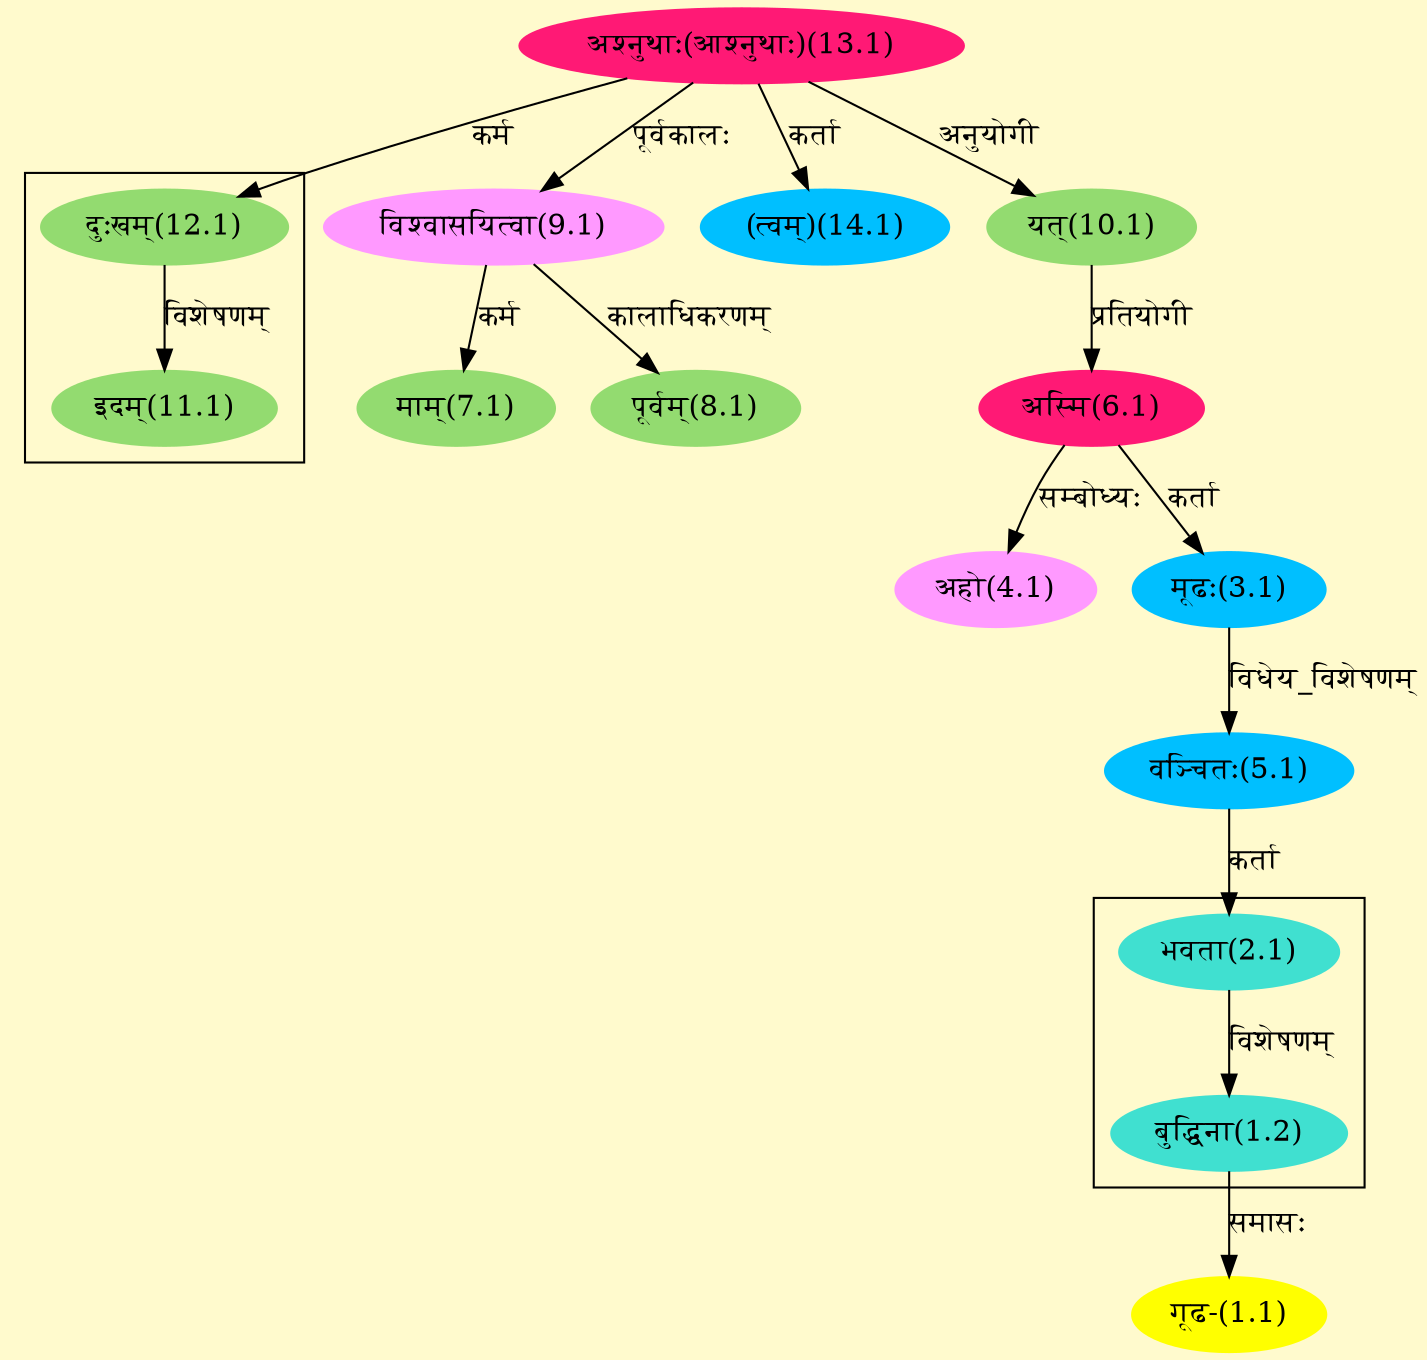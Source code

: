 digraph G{
rankdir=BT;
 compound=true;
 bgcolor="lemonchiffon1";

subgraph cluster_1{
Node1_2 [style=filled, color="#40E0D0" label = "बुद्धिना(1.2)"]
Node2_1 [style=filled, color="#40E0D0" label = "भवता(2.1)"]

}

subgraph cluster_2{
Node11_1 [style=filled, color="#93DB70" label = "इदम्(11.1)"]
Node12_1 [style=filled, color="#93DB70" label = "दुःखम्(12.1)"]

}
Node1_1 [style=filled, color="#FFFF00" label = "गूढ-(1.1)"]
Node1_2 [style=filled, color="#40E0D0" label = "बुद्धिना(1.2)"]
Node2_1 [style=filled, color="#40E0D0" label = "भवता(2.1)"]
Node5_1 [style=filled, color="#00BFFF" label = "वञ्चितः(5.1)"]
Node3_1 [style=filled, color="#00BFFF" label = "मूढः(3.1)"]
Node6_1 [style=filled, color="#FF1975" label = "अस्मि(6.1)"]
Node4_1 [style=filled, color="#FF99FF" label = "अहो(4.1)"]
Node10_1 [style=filled, color="#93DB70" label = "यत्(10.1)"]
Node7_1 [style=filled, color="#93DB70" label = "माम्(7.1)"]
Node9_1 [style=filled, color="#FF99FF" label = "विश्वासयित्वा(9.1)"]
Node8_1 [style=filled, color="#93DB70" label = "पूर्वम्(8.1)"]
Node13_1 [style=filled, color="#FF1975" label = "अश्नुथाः(आश्नुथाः)(13.1)"]
Node12_1 [style=filled, color="#93DB70" label = "दुःखम्(12.1)"]
Node14_1 [style=filled, color="#00BFFF" label = "(त्वम्)(14.1)"]
/* Start of Relations section */

Node1_1 -> Node1_2 [  label="समासः"  dir="back" ]
Node1_2 -> Node2_1 [  label="विशेषणम्"  dir="back" ]
Node2_1 -> Node5_1 [  label="कर्ता"  dir="back" ]
Node3_1 -> Node6_1 [  label="कर्ता"  dir="back" ]
Node4_1 -> Node6_1 [  label="सम्बोध्यः"  dir="back" ]
Node5_1 -> Node3_1 [  label="विधेय_विशेषणम्"  dir="back" ]
Node6_1 -> Node10_1 [  label="प्रतियोगी"  dir="back" ]
Node7_1 -> Node9_1 [  label="कर्म"  dir="back" ]
Node8_1 -> Node9_1 [  label="कालाधिकरणम्"  dir="back" ]
Node9_1 -> Node13_1 [  label="पूर्वकालः"  dir="back" ]
Node10_1 -> Node13_1 [  label="अनुयोगी"  dir="back" ]
Node11_1 -> Node12_1 [  label="विशेषणम्"  dir="back" ]
Node12_1 -> Node13_1 [  label="कर्म"  dir="back" ]
Node14_1 -> Node13_1 [  label="कर्ता"  dir="back" ]
}
